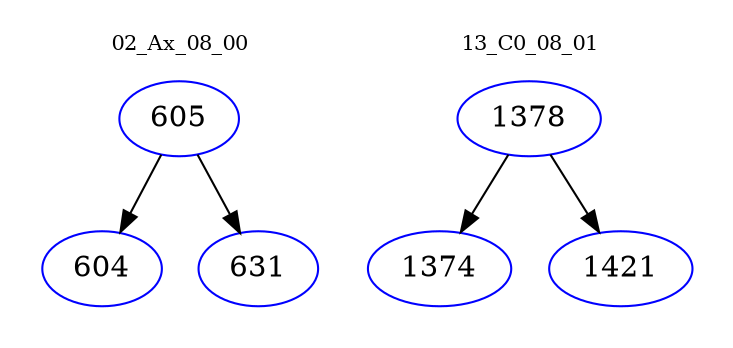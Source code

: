 digraph{
subgraph cluster_0 {
color = white
label = "02_Ax_08_00";
fontsize=10;
T0_605 [label="605", color="blue"]
T0_605 -> T0_604 [color="black"]
T0_604 [label="604", color="blue"]
T0_605 -> T0_631 [color="black"]
T0_631 [label="631", color="blue"]
}
subgraph cluster_1 {
color = white
label = "13_C0_08_01";
fontsize=10;
T1_1378 [label="1378", color="blue"]
T1_1378 -> T1_1374 [color="black"]
T1_1374 [label="1374", color="blue"]
T1_1378 -> T1_1421 [color="black"]
T1_1421 [label="1421", color="blue"]
}
}
